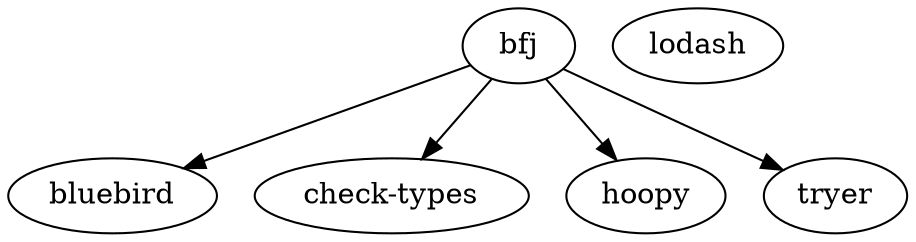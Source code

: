 digraph G {
"bfj" -> "bluebird"
"bfj" -> "check-types"
"bfj" -> "hoopy"
"bfj" -> "tryer"
"bluebird"
"check-types"
"hoopy"
"lodash"
"tryer"
}
